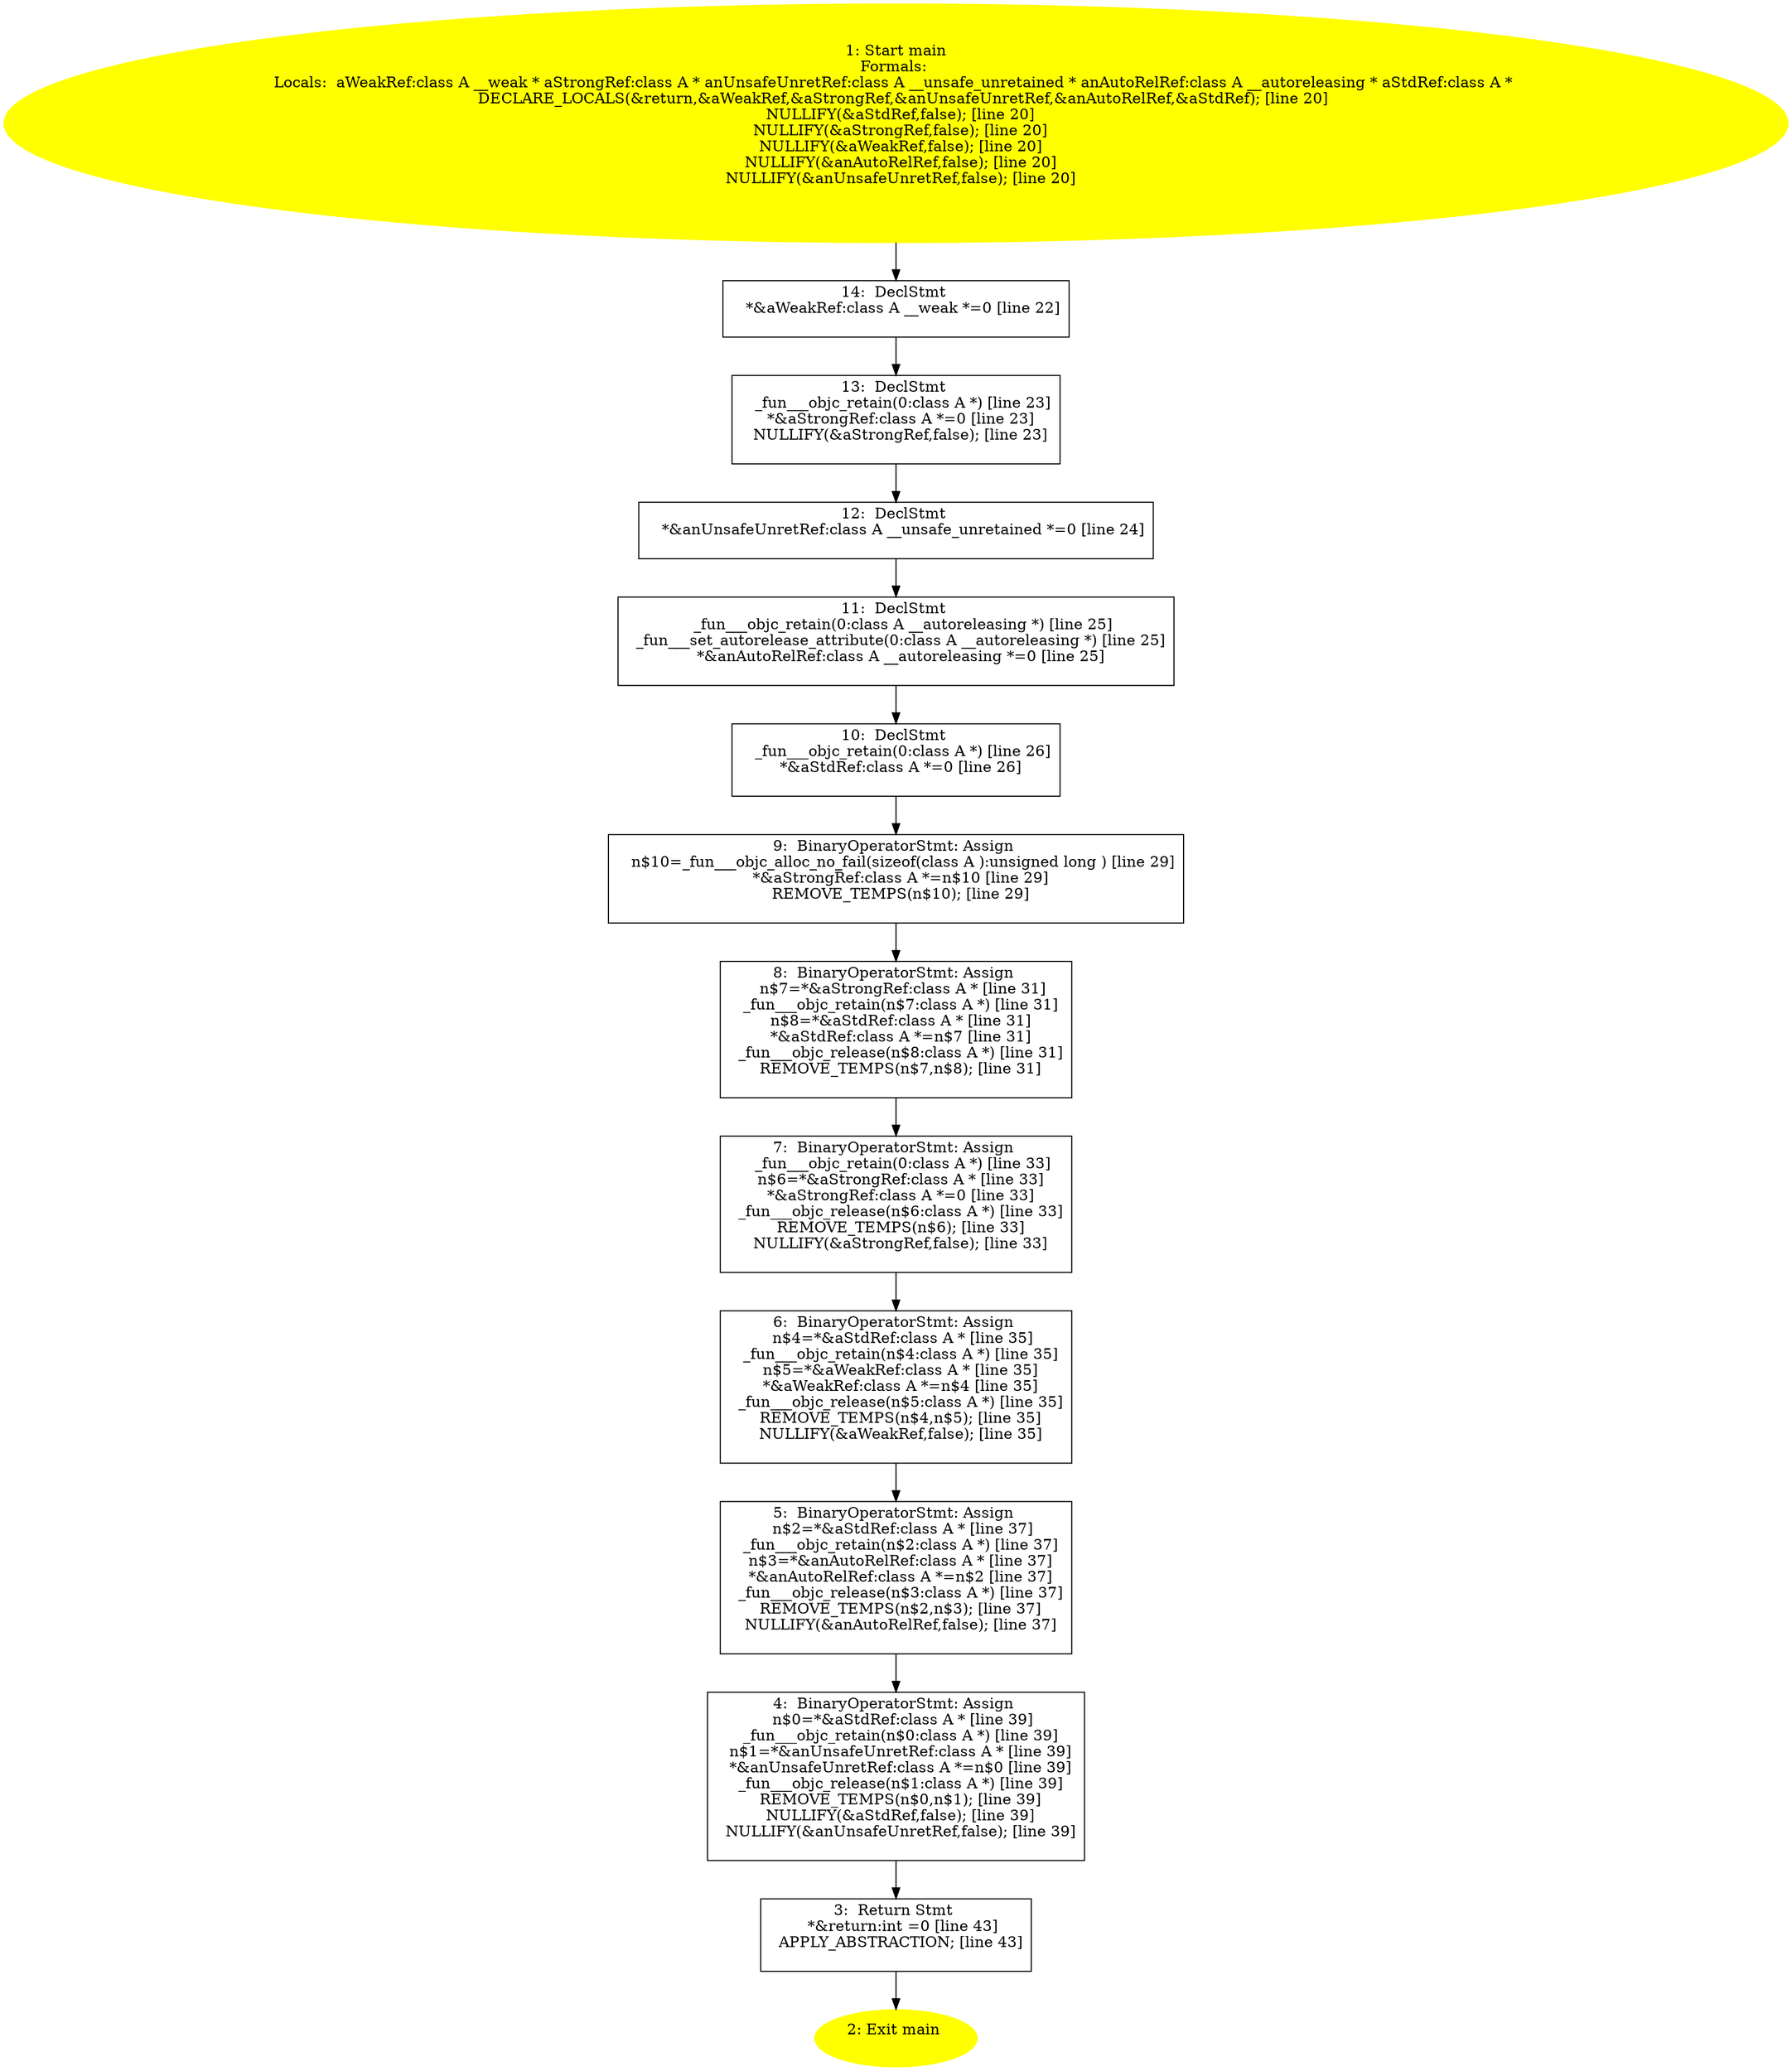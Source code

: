 digraph iCFG {
14 [label="14:  DeclStmt \n   *&aWeakRef:class A __weak *=0 [line 22]\n " shape="box"]
	

	 14 -> 13 ;
13 [label="13:  DeclStmt \n   _fun___objc_retain(0:class A *) [line 23]\n  *&aStrongRef:class A *=0 [line 23]\n  NULLIFY(&aStrongRef,false); [line 23]\n " shape="box"]
	

	 13 -> 12 ;
12 [label="12:  DeclStmt \n   *&anUnsafeUnretRef:class A __unsafe_unretained *=0 [line 24]\n " shape="box"]
	

	 12 -> 11 ;
11 [label="11:  DeclStmt \n   _fun___objc_retain(0:class A __autoreleasing *) [line 25]\n  _fun___set_autorelease_attribute(0:class A __autoreleasing *) [line 25]\n  *&anAutoRelRef:class A __autoreleasing *=0 [line 25]\n " shape="box"]
	

	 11 -> 10 ;
10 [label="10:  DeclStmt \n   _fun___objc_retain(0:class A *) [line 26]\n  *&aStdRef:class A *=0 [line 26]\n " shape="box"]
	

	 10 -> 9 ;
9 [label="9:  BinaryOperatorStmt: Assign \n   n$10=_fun___objc_alloc_no_fail(sizeof(class A ):unsigned long ) [line 29]\n  *&aStrongRef:class A *=n$10 [line 29]\n  REMOVE_TEMPS(n$10); [line 29]\n " shape="box"]
	

	 9 -> 8 ;
8 [label="8:  BinaryOperatorStmt: Assign \n   n$7=*&aStrongRef:class A * [line 31]\n  _fun___objc_retain(n$7:class A *) [line 31]\n  n$8=*&aStdRef:class A * [line 31]\n  *&aStdRef:class A *=n$7 [line 31]\n  _fun___objc_release(n$8:class A *) [line 31]\n  REMOVE_TEMPS(n$7,n$8); [line 31]\n " shape="box"]
	

	 8 -> 7 ;
7 [label="7:  BinaryOperatorStmt: Assign \n   _fun___objc_retain(0:class A *) [line 33]\n  n$6=*&aStrongRef:class A * [line 33]\n  *&aStrongRef:class A *=0 [line 33]\n  _fun___objc_release(n$6:class A *) [line 33]\n  REMOVE_TEMPS(n$6); [line 33]\n  NULLIFY(&aStrongRef,false); [line 33]\n " shape="box"]
	

	 7 -> 6 ;
6 [label="6:  BinaryOperatorStmt: Assign \n   n$4=*&aStdRef:class A * [line 35]\n  _fun___objc_retain(n$4:class A *) [line 35]\n  n$5=*&aWeakRef:class A * [line 35]\n  *&aWeakRef:class A *=n$4 [line 35]\n  _fun___objc_release(n$5:class A *) [line 35]\n  REMOVE_TEMPS(n$4,n$5); [line 35]\n  NULLIFY(&aWeakRef,false); [line 35]\n " shape="box"]
	

	 6 -> 5 ;
5 [label="5:  BinaryOperatorStmt: Assign \n   n$2=*&aStdRef:class A * [line 37]\n  _fun___objc_retain(n$2:class A *) [line 37]\n  n$3=*&anAutoRelRef:class A * [line 37]\n  *&anAutoRelRef:class A *=n$2 [line 37]\n  _fun___objc_release(n$3:class A *) [line 37]\n  REMOVE_TEMPS(n$2,n$3); [line 37]\n  NULLIFY(&anAutoRelRef,false); [line 37]\n " shape="box"]
	

	 5 -> 4 ;
4 [label="4:  BinaryOperatorStmt: Assign \n   n$0=*&aStdRef:class A * [line 39]\n  _fun___objc_retain(n$0:class A *) [line 39]\n  n$1=*&anUnsafeUnretRef:class A * [line 39]\n  *&anUnsafeUnretRef:class A *=n$0 [line 39]\n  _fun___objc_release(n$1:class A *) [line 39]\n  REMOVE_TEMPS(n$0,n$1); [line 39]\n  NULLIFY(&aStdRef,false); [line 39]\n  NULLIFY(&anUnsafeUnretRef,false); [line 39]\n " shape="box"]
	

	 4 -> 3 ;
3 [label="3:  Return Stmt \n   *&return:int =0 [line 43]\n  APPLY_ABSTRACTION; [line 43]\n " shape="box"]
	

	 3 -> 2 ;
2 [label="2: Exit main \n  " color=yellow style=filled]
	

1 [label="1: Start main\nFormals: \nLocals:  aWeakRef:class A __weak * aStrongRef:class A * anUnsafeUnretRef:class A __unsafe_unretained * anAutoRelRef:class A __autoreleasing * aStdRef:class A * \n   DECLARE_LOCALS(&return,&aWeakRef,&aStrongRef,&anUnsafeUnretRef,&anAutoRelRef,&aStdRef); [line 20]\n  NULLIFY(&aStdRef,false); [line 20]\n  NULLIFY(&aStrongRef,false); [line 20]\n  NULLIFY(&aWeakRef,false); [line 20]\n  NULLIFY(&anAutoRelRef,false); [line 20]\n  NULLIFY(&anUnsafeUnretRef,false); [line 20]\n " color=yellow style=filled]
	

	 1 -> 14 ;
}
